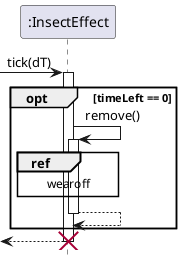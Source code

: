@startuml InsectEffect/effect-wearoff
hide footbox

participant ":InsectEffect" as effect


'TODO abstract osztály de nem abstract metódus?
' kin hívjuk meg a remove()-ot?

 -> effect : tick(dT)
activate effect

opt timeLeft == 0

    effect -> effect : remove()
    activate effect
    ref over effect
        wearoff
    end ref
    return
end

<-- effect
destroy effect

@enduml